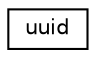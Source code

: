 digraph "Graphical Class Hierarchy"
{
 // LATEX_PDF_SIZE
  edge [fontname="Helvetica",fontsize="10",labelfontname="Helvetica",labelfontsize="10"];
  node [fontname="Helvetica",fontsize="10",shape=record];
  rankdir="LR";
  Node0 [label="uuid",height=0.2,width=0.4,color="black", fillcolor="white", style="filled",URL="$structuuid.html",tooltip=" "];
}
